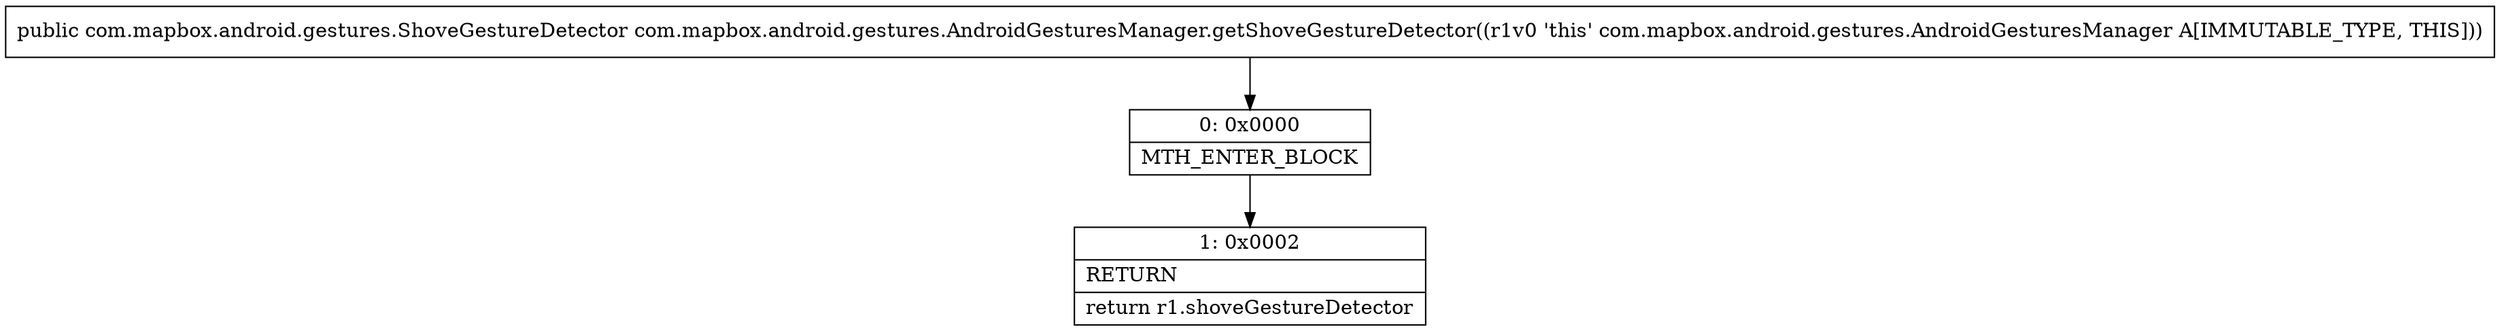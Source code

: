 digraph "CFG forcom.mapbox.android.gestures.AndroidGesturesManager.getShoveGestureDetector()Lcom\/mapbox\/android\/gestures\/ShoveGestureDetector;" {
Node_0 [shape=record,label="{0\:\ 0x0000|MTH_ENTER_BLOCK\l}"];
Node_1 [shape=record,label="{1\:\ 0x0002|RETURN\l|return r1.shoveGestureDetector\l}"];
MethodNode[shape=record,label="{public com.mapbox.android.gestures.ShoveGestureDetector com.mapbox.android.gestures.AndroidGesturesManager.getShoveGestureDetector((r1v0 'this' com.mapbox.android.gestures.AndroidGesturesManager A[IMMUTABLE_TYPE, THIS])) }"];
MethodNode -> Node_0;
Node_0 -> Node_1;
}

